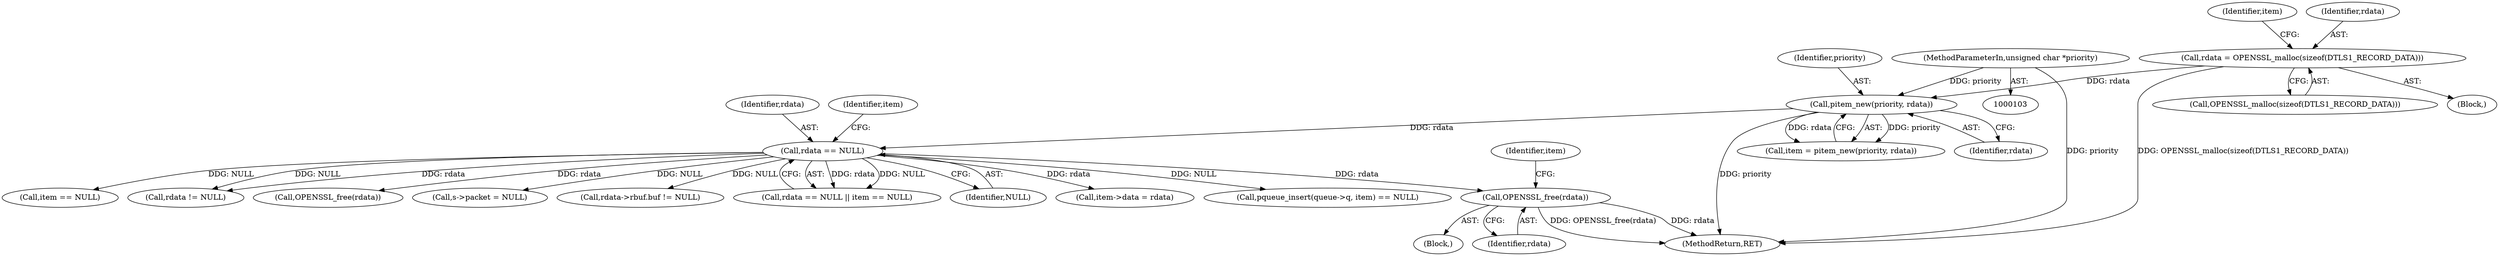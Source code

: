digraph "0_openssl_103b171d8fc282ef435f8de9afbf7782e312961f@API" {
"1000281" [label="(Call,OPENSSL_free(rdata))"];
"1000131" [label="(Call,rdata == NULL)"];
"1000126" [label="(Call,pitem_new(priority, rdata))"];
"1000106" [label="(MethodParameterIn,unsigned char *priority)"];
"1000119" [label="(Call,rdata = OPENSSL_malloc(sizeof(DTLS1_RECORD_DATA)))"];
"1000268" [label="(Call,rdata->rbuf.buf != NULL)"];
"1000130" [label="(Call,rdata == NULL || item == NULL)"];
"1000125" [label="(Identifier,item)"];
"1000106" [label="(MethodParameterIn,unsigned char *priority)"];
"1000120" [label="(Identifier,rdata)"];
"1000127" [label="(Identifier,priority)"];
"1000119" [label="(Call,rdata = OPENSSL_malloc(sizeof(DTLS1_RECORD_DATA)))"];
"1000124" [label="(Call,item = pitem_new(priority, rdata))"];
"1000284" [label="(Identifier,item)"];
"1000133" [label="(Identifier,NULL)"];
"1000135" [label="(Identifier,item)"];
"1000323" [label="(MethodReturn,RET)"];
"1000131" [label="(Call,rdata == NULL)"];
"1000281" [label="(Call,OPENSSL_free(rdata))"];
"1000263" [label="(Block,)"];
"1000128" [label="(Identifier,rdata)"];
"1000282" [label="(Identifier,rdata)"];
"1000195" [label="(Call,item->data = rdata)"];
"1000289" [label="(Call,pqueue_insert(queue->q, item) == NULL)"];
"1000107" [label="(Block,)"];
"1000134" [label="(Call,item == NULL)"];
"1000139" [label="(Call,rdata != NULL)"];
"1000126" [label="(Call,pitem_new(priority, rdata))"];
"1000314" [label="(Call,OPENSSL_free(rdata))"];
"1000132" [label="(Identifier,rdata)"];
"1000229" [label="(Call,s->packet = NULL)"];
"1000121" [label="(Call,OPENSSL_malloc(sizeof(DTLS1_RECORD_DATA)))"];
"1000281" -> "1000263"  [label="AST: "];
"1000281" -> "1000282"  [label="CFG: "];
"1000282" -> "1000281"  [label="AST: "];
"1000284" -> "1000281"  [label="CFG: "];
"1000281" -> "1000323"  [label="DDG: rdata"];
"1000281" -> "1000323"  [label="DDG: OPENSSL_free(rdata)"];
"1000131" -> "1000281"  [label="DDG: rdata"];
"1000131" -> "1000130"  [label="AST: "];
"1000131" -> "1000133"  [label="CFG: "];
"1000132" -> "1000131"  [label="AST: "];
"1000133" -> "1000131"  [label="AST: "];
"1000135" -> "1000131"  [label="CFG: "];
"1000130" -> "1000131"  [label="CFG: "];
"1000131" -> "1000130"  [label="DDG: rdata"];
"1000131" -> "1000130"  [label="DDG: NULL"];
"1000126" -> "1000131"  [label="DDG: rdata"];
"1000131" -> "1000134"  [label="DDG: NULL"];
"1000131" -> "1000139"  [label="DDG: rdata"];
"1000131" -> "1000139"  [label="DDG: NULL"];
"1000131" -> "1000195"  [label="DDG: rdata"];
"1000131" -> "1000229"  [label="DDG: NULL"];
"1000131" -> "1000268"  [label="DDG: NULL"];
"1000131" -> "1000289"  [label="DDG: NULL"];
"1000131" -> "1000314"  [label="DDG: rdata"];
"1000126" -> "1000124"  [label="AST: "];
"1000126" -> "1000128"  [label="CFG: "];
"1000127" -> "1000126"  [label="AST: "];
"1000128" -> "1000126"  [label="AST: "];
"1000124" -> "1000126"  [label="CFG: "];
"1000126" -> "1000323"  [label="DDG: priority"];
"1000126" -> "1000124"  [label="DDG: priority"];
"1000126" -> "1000124"  [label="DDG: rdata"];
"1000106" -> "1000126"  [label="DDG: priority"];
"1000119" -> "1000126"  [label="DDG: rdata"];
"1000106" -> "1000103"  [label="AST: "];
"1000106" -> "1000323"  [label="DDG: priority"];
"1000119" -> "1000107"  [label="AST: "];
"1000119" -> "1000121"  [label="CFG: "];
"1000120" -> "1000119"  [label="AST: "];
"1000121" -> "1000119"  [label="AST: "];
"1000125" -> "1000119"  [label="CFG: "];
"1000119" -> "1000323"  [label="DDG: OPENSSL_malloc(sizeof(DTLS1_RECORD_DATA))"];
}
